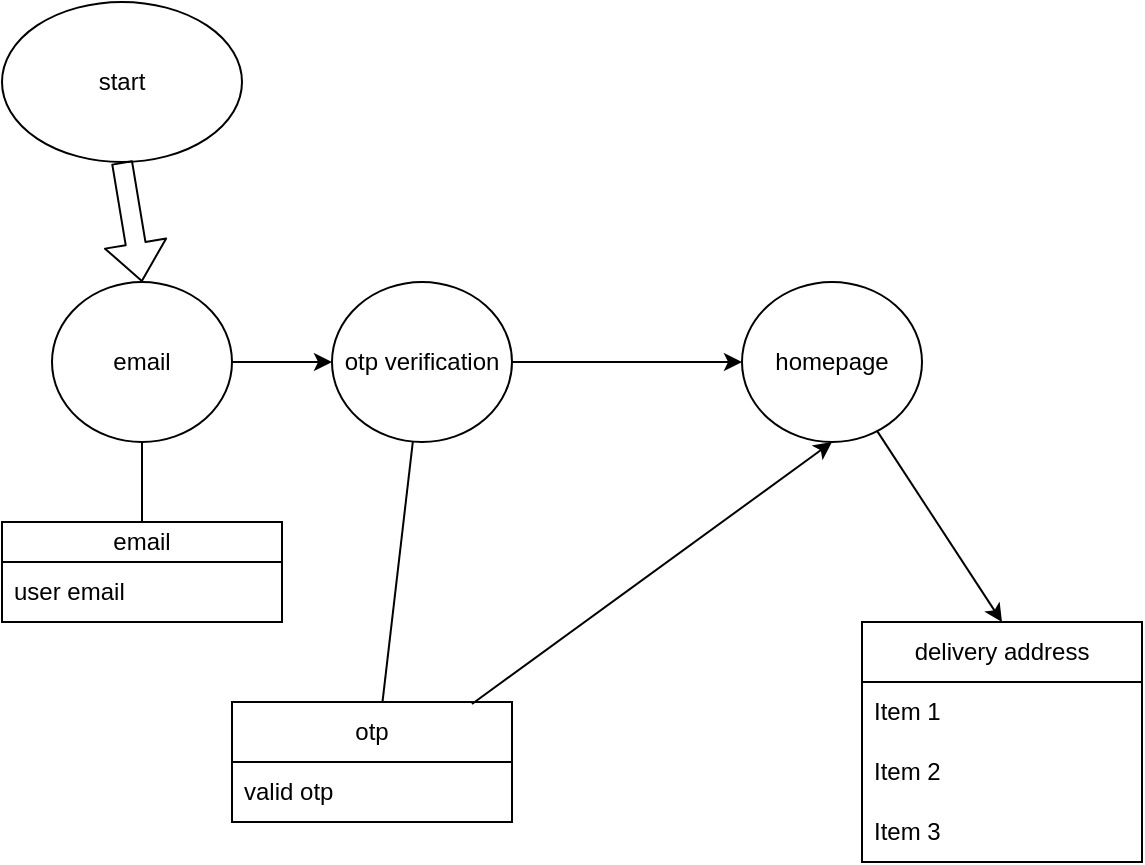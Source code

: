 <mxfile>
    <diagram id="PKcGtsttrBGRt_vYY5Mm" name="Page-1">
        <mxGraphModel dx="992" dy="801" grid="1" gridSize="10" guides="1" tooltips="1" connect="1" arrows="1" fold="1" page="1" pageScale="1" pageWidth="850" pageHeight="1100" math="0" shadow="0">
            <root>
                <mxCell id="0"/>
                <mxCell id="1" parent="0"/>
                <mxCell id="11" value="" style="edgeStyle=none;html=1;" edge="1" parent="1" source="8" target="10">
                    <mxGeometry relative="1" as="geometry"/>
                </mxCell>
                <mxCell id="18" value="" style="edgeStyle=none;html=1;" edge="1" parent="1" source="8" target="15">
                    <mxGeometry relative="1" as="geometry"/>
                </mxCell>
                <mxCell id="8" value="email" style="ellipse;whiteSpace=wrap;html=1;rounded=0;" vertex="1" parent="1">
                    <mxGeometry x="65" y="160" width="90" height="80" as="geometry"/>
                </mxCell>
                <mxCell id="13" value="" style="edgeStyle=none;html=1;" edge="1" parent="1" source="10" target="12">
                    <mxGeometry relative="1" as="geometry"/>
                </mxCell>
                <mxCell id="23" value="" style="edgeStyle=none;html=1;" edge="1" parent="1" source="10" target="20">
                    <mxGeometry relative="1" as="geometry"/>
                </mxCell>
                <mxCell id="10" value="otp verification" style="ellipse;whiteSpace=wrap;html=1;rounded=0;" vertex="1" parent="1">
                    <mxGeometry x="205" y="160" width="90" height="80" as="geometry"/>
                </mxCell>
                <mxCell id="33" style="edgeStyle=none;html=1;entryX=0.5;entryY=0;entryDx=0;entryDy=0;" edge="1" parent="1" source="12" target="29">
                    <mxGeometry relative="1" as="geometry"/>
                </mxCell>
                <mxCell id="12" value="homepage" style="ellipse;whiteSpace=wrap;html=1;rounded=0;" vertex="1" parent="1">
                    <mxGeometry x="410" y="160" width="90" height="80" as="geometry"/>
                </mxCell>
                <mxCell id="14" value="email" style="swimlane;fontStyle=0;childLayout=stackLayout;horizontal=1;startSize=20;horizontalStack=0;resizeParent=1;resizeParentMax=0;resizeLast=0;collapsible=1;marginBottom=0;whiteSpace=wrap;html=1;rounded=0;" vertex="1" parent="1">
                    <mxGeometry x="40" y="280" width="140" height="50" as="geometry"/>
                </mxCell>
                <mxCell id="15" value="user email" style="text;strokeColor=none;fillColor=none;align=left;verticalAlign=middle;spacingLeft=4;spacingRight=4;overflow=hidden;points=[[0,0.5],[1,0.5]];portConstraint=eastwest;rotatable=0;whiteSpace=wrap;html=1;rounded=0;" vertex="1" parent="14">
                    <mxGeometry y="20" width="140" height="30" as="geometry"/>
                </mxCell>
                <mxCell id="19" value="otp" style="swimlane;fontStyle=0;childLayout=stackLayout;horizontal=1;startSize=30;horizontalStack=0;resizeParent=1;resizeParentMax=0;resizeLast=0;collapsible=1;marginBottom=0;whiteSpace=wrap;html=1;rounded=0;" vertex="1" parent="1">
                    <mxGeometry x="155" y="370" width="140" height="60" as="geometry"/>
                </mxCell>
                <mxCell id="20" value="valid otp" style="text;strokeColor=none;fillColor=none;align=left;verticalAlign=middle;spacingLeft=4;spacingRight=4;overflow=hidden;points=[[0,0.5],[1,0.5]];portConstraint=eastwest;rotatable=0;whiteSpace=wrap;html=1;rounded=0;" vertex="1" parent="19">
                    <mxGeometry y="30" width="140" height="30" as="geometry"/>
                </mxCell>
                <mxCell id="25" style="edgeStyle=none;html=1;entryX=0.5;entryY=1;entryDx=0;entryDy=0;exitX=0.857;exitY=0.017;exitDx=0;exitDy=0;exitPerimeter=0;" edge="1" parent="1" source="19" target="12">
                    <mxGeometry relative="1" as="geometry"/>
                </mxCell>
                <mxCell id="26" value="start" style="ellipse;whiteSpace=wrap;html=1;rounded=0;" vertex="1" parent="1">
                    <mxGeometry x="40" y="20" width="120" height="80" as="geometry"/>
                </mxCell>
                <mxCell id="28" value="" style="shape=flexArrow;endArrow=classic;html=1;exitX=0.5;exitY=1;exitDx=0;exitDy=0;entryX=0.5;entryY=0;entryDx=0;entryDy=0;" edge="1" parent="1" source="26" target="8">
                    <mxGeometry width="50" height="50" relative="1" as="geometry">
                        <mxPoint x="400" y="430" as="sourcePoint"/>
                        <mxPoint x="450" y="380" as="targetPoint"/>
                    </mxGeometry>
                </mxCell>
                <mxCell id="29" value="delivery address" style="swimlane;fontStyle=0;childLayout=stackLayout;horizontal=1;startSize=30;horizontalStack=0;resizeParent=1;resizeParentMax=0;resizeLast=0;collapsible=1;marginBottom=0;whiteSpace=wrap;html=1;rounded=0;" vertex="1" parent="1">
                    <mxGeometry x="470" y="330" width="140" height="120" as="geometry"/>
                </mxCell>
                <mxCell id="30" value="Item 1" style="text;strokeColor=none;fillColor=none;align=left;verticalAlign=middle;spacingLeft=4;spacingRight=4;overflow=hidden;points=[[0,0.5],[1,0.5]];portConstraint=eastwest;rotatable=0;whiteSpace=wrap;html=1;rounded=0;" vertex="1" parent="29">
                    <mxGeometry y="30" width="140" height="30" as="geometry"/>
                </mxCell>
                <mxCell id="31" value="Item 2" style="text;strokeColor=none;fillColor=none;align=left;verticalAlign=middle;spacingLeft=4;spacingRight=4;overflow=hidden;points=[[0,0.5],[1,0.5]];portConstraint=eastwest;rotatable=0;whiteSpace=wrap;html=1;rounded=0;" vertex="1" parent="29">
                    <mxGeometry y="60" width="140" height="30" as="geometry"/>
                </mxCell>
                <mxCell id="32" value="Item 3" style="text;strokeColor=none;fillColor=none;align=left;verticalAlign=middle;spacingLeft=4;spacingRight=4;overflow=hidden;points=[[0,0.5],[1,0.5]];portConstraint=eastwest;rotatable=0;whiteSpace=wrap;html=1;rounded=0;" vertex="1" parent="29">
                    <mxGeometry y="90" width="140" height="30" as="geometry"/>
                </mxCell>
            </root>
        </mxGraphModel>
    </diagram>
</mxfile>